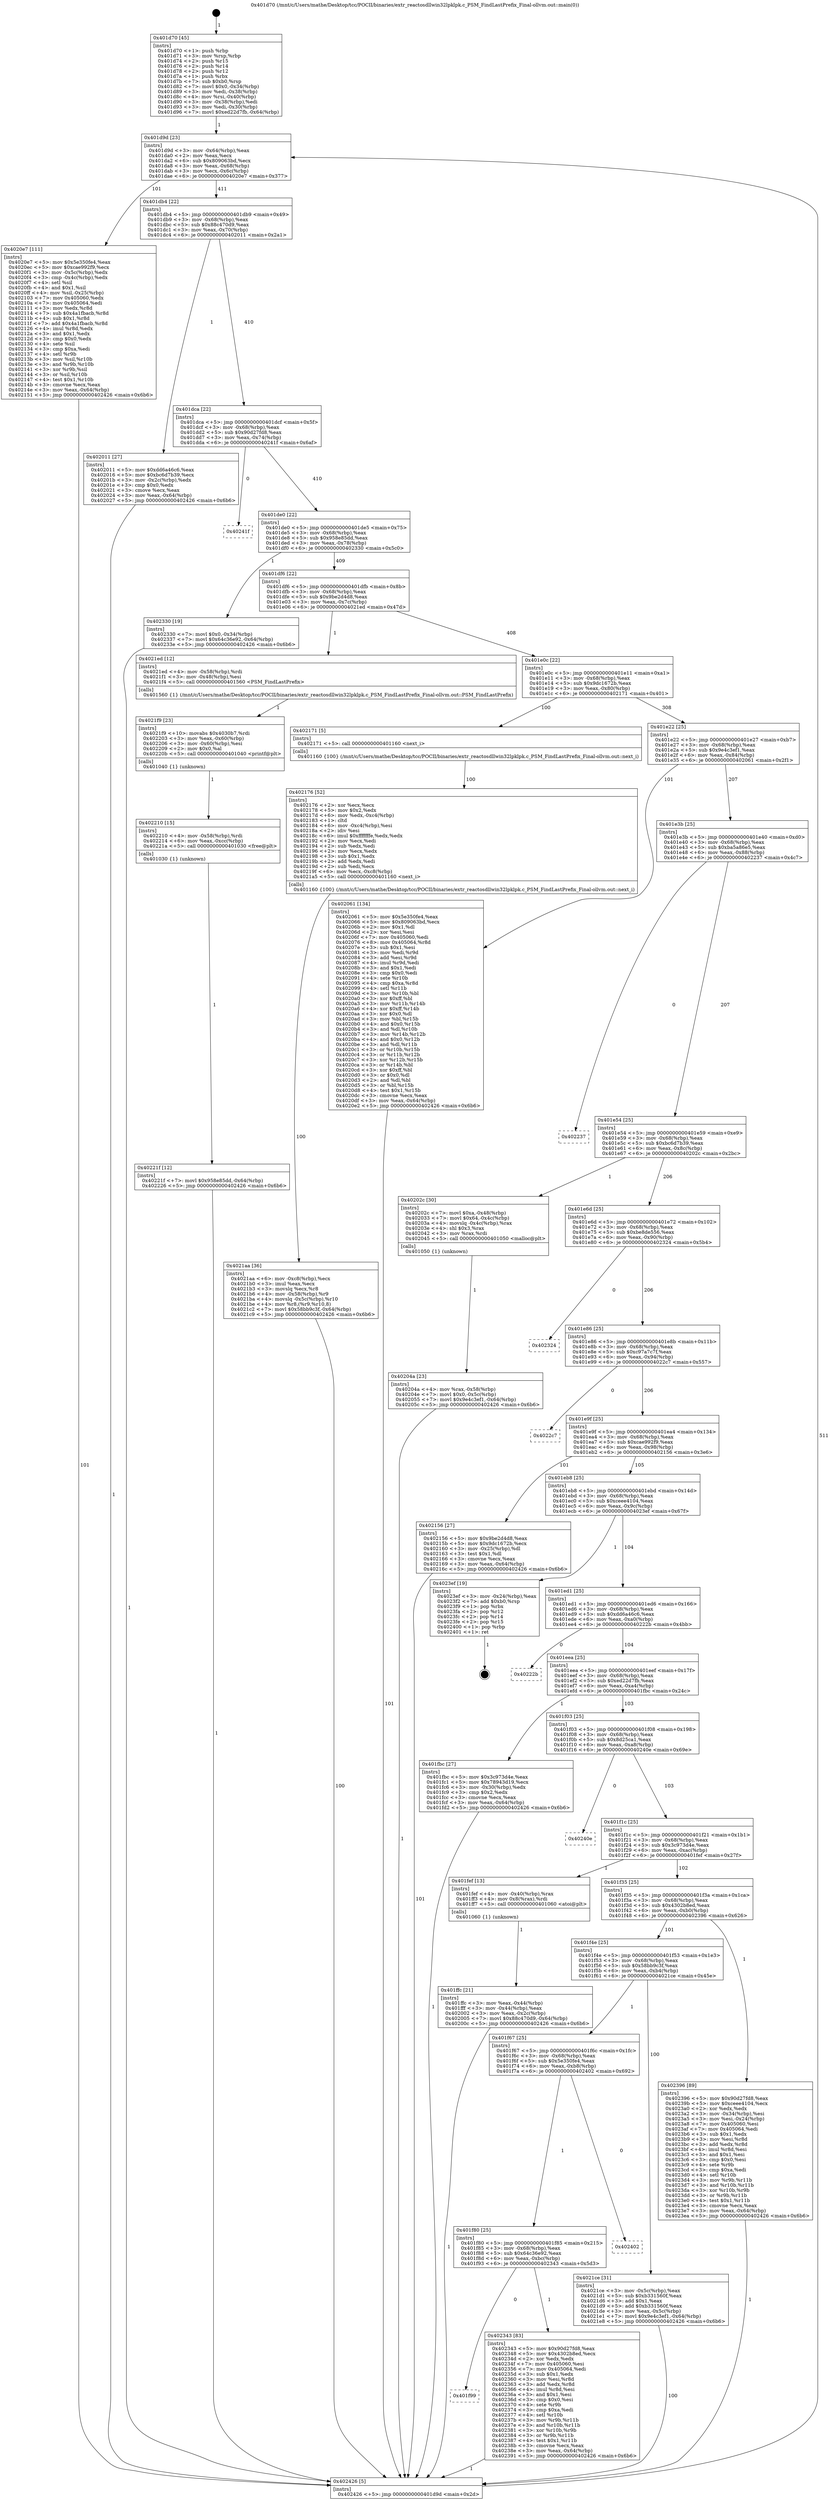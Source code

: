 digraph "0x401d70" {
  label = "0x401d70 (/mnt/c/Users/mathe/Desktop/tcc/POCII/binaries/extr_reactosdllwin32lpklpk.c_PSM_FindLastPrefix_Final-ollvm.out::main(0))"
  labelloc = "t"
  node[shape=record]

  Entry [label="",width=0.3,height=0.3,shape=circle,fillcolor=black,style=filled]
  "0x401d9d" [label="{
     0x401d9d [23]\l
     | [instrs]\l
     &nbsp;&nbsp;0x401d9d \<+3\>: mov -0x64(%rbp),%eax\l
     &nbsp;&nbsp;0x401da0 \<+2\>: mov %eax,%ecx\l
     &nbsp;&nbsp;0x401da2 \<+6\>: sub $0x809063bd,%ecx\l
     &nbsp;&nbsp;0x401da8 \<+3\>: mov %eax,-0x68(%rbp)\l
     &nbsp;&nbsp;0x401dab \<+3\>: mov %ecx,-0x6c(%rbp)\l
     &nbsp;&nbsp;0x401dae \<+6\>: je 00000000004020e7 \<main+0x377\>\l
  }"]
  "0x4020e7" [label="{
     0x4020e7 [111]\l
     | [instrs]\l
     &nbsp;&nbsp;0x4020e7 \<+5\>: mov $0x5e350fe4,%eax\l
     &nbsp;&nbsp;0x4020ec \<+5\>: mov $0xcae992f9,%ecx\l
     &nbsp;&nbsp;0x4020f1 \<+3\>: mov -0x5c(%rbp),%edx\l
     &nbsp;&nbsp;0x4020f4 \<+3\>: cmp -0x4c(%rbp),%edx\l
     &nbsp;&nbsp;0x4020f7 \<+4\>: setl %sil\l
     &nbsp;&nbsp;0x4020fb \<+4\>: and $0x1,%sil\l
     &nbsp;&nbsp;0x4020ff \<+4\>: mov %sil,-0x25(%rbp)\l
     &nbsp;&nbsp;0x402103 \<+7\>: mov 0x405060,%edx\l
     &nbsp;&nbsp;0x40210a \<+7\>: mov 0x405064,%edi\l
     &nbsp;&nbsp;0x402111 \<+3\>: mov %edx,%r8d\l
     &nbsp;&nbsp;0x402114 \<+7\>: sub $0x4a1fbacb,%r8d\l
     &nbsp;&nbsp;0x40211b \<+4\>: sub $0x1,%r8d\l
     &nbsp;&nbsp;0x40211f \<+7\>: add $0x4a1fbacb,%r8d\l
     &nbsp;&nbsp;0x402126 \<+4\>: imul %r8d,%edx\l
     &nbsp;&nbsp;0x40212a \<+3\>: and $0x1,%edx\l
     &nbsp;&nbsp;0x40212d \<+3\>: cmp $0x0,%edx\l
     &nbsp;&nbsp;0x402130 \<+4\>: sete %sil\l
     &nbsp;&nbsp;0x402134 \<+3\>: cmp $0xa,%edi\l
     &nbsp;&nbsp;0x402137 \<+4\>: setl %r9b\l
     &nbsp;&nbsp;0x40213b \<+3\>: mov %sil,%r10b\l
     &nbsp;&nbsp;0x40213e \<+3\>: and %r9b,%r10b\l
     &nbsp;&nbsp;0x402141 \<+3\>: xor %r9b,%sil\l
     &nbsp;&nbsp;0x402144 \<+3\>: or %sil,%r10b\l
     &nbsp;&nbsp;0x402147 \<+4\>: test $0x1,%r10b\l
     &nbsp;&nbsp;0x40214b \<+3\>: cmovne %ecx,%eax\l
     &nbsp;&nbsp;0x40214e \<+3\>: mov %eax,-0x64(%rbp)\l
     &nbsp;&nbsp;0x402151 \<+5\>: jmp 0000000000402426 \<main+0x6b6\>\l
  }"]
  "0x401db4" [label="{
     0x401db4 [22]\l
     | [instrs]\l
     &nbsp;&nbsp;0x401db4 \<+5\>: jmp 0000000000401db9 \<main+0x49\>\l
     &nbsp;&nbsp;0x401db9 \<+3\>: mov -0x68(%rbp),%eax\l
     &nbsp;&nbsp;0x401dbc \<+5\>: sub $0x88c470d9,%eax\l
     &nbsp;&nbsp;0x401dc1 \<+3\>: mov %eax,-0x70(%rbp)\l
     &nbsp;&nbsp;0x401dc4 \<+6\>: je 0000000000402011 \<main+0x2a1\>\l
  }"]
  Exit [label="",width=0.3,height=0.3,shape=circle,fillcolor=black,style=filled,peripheries=2]
  "0x402011" [label="{
     0x402011 [27]\l
     | [instrs]\l
     &nbsp;&nbsp;0x402011 \<+5\>: mov $0xdd6a46c6,%eax\l
     &nbsp;&nbsp;0x402016 \<+5\>: mov $0xbc6d7b39,%ecx\l
     &nbsp;&nbsp;0x40201b \<+3\>: mov -0x2c(%rbp),%edx\l
     &nbsp;&nbsp;0x40201e \<+3\>: cmp $0x0,%edx\l
     &nbsp;&nbsp;0x402021 \<+3\>: cmove %ecx,%eax\l
     &nbsp;&nbsp;0x402024 \<+3\>: mov %eax,-0x64(%rbp)\l
     &nbsp;&nbsp;0x402027 \<+5\>: jmp 0000000000402426 \<main+0x6b6\>\l
  }"]
  "0x401dca" [label="{
     0x401dca [22]\l
     | [instrs]\l
     &nbsp;&nbsp;0x401dca \<+5\>: jmp 0000000000401dcf \<main+0x5f\>\l
     &nbsp;&nbsp;0x401dcf \<+3\>: mov -0x68(%rbp),%eax\l
     &nbsp;&nbsp;0x401dd2 \<+5\>: sub $0x90d27fd8,%eax\l
     &nbsp;&nbsp;0x401dd7 \<+3\>: mov %eax,-0x74(%rbp)\l
     &nbsp;&nbsp;0x401dda \<+6\>: je 000000000040241f \<main+0x6af\>\l
  }"]
  "0x401f99" [label="{
     0x401f99\l
  }", style=dashed]
  "0x40241f" [label="{
     0x40241f\l
  }", style=dashed]
  "0x401de0" [label="{
     0x401de0 [22]\l
     | [instrs]\l
     &nbsp;&nbsp;0x401de0 \<+5\>: jmp 0000000000401de5 \<main+0x75\>\l
     &nbsp;&nbsp;0x401de5 \<+3\>: mov -0x68(%rbp),%eax\l
     &nbsp;&nbsp;0x401de8 \<+5\>: sub $0x958e85dd,%eax\l
     &nbsp;&nbsp;0x401ded \<+3\>: mov %eax,-0x78(%rbp)\l
     &nbsp;&nbsp;0x401df0 \<+6\>: je 0000000000402330 \<main+0x5c0\>\l
  }"]
  "0x402343" [label="{
     0x402343 [83]\l
     | [instrs]\l
     &nbsp;&nbsp;0x402343 \<+5\>: mov $0x90d27fd8,%eax\l
     &nbsp;&nbsp;0x402348 \<+5\>: mov $0x4302b8ed,%ecx\l
     &nbsp;&nbsp;0x40234d \<+2\>: xor %edx,%edx\l
     &nbsp;&nbsp;0x40234f \<+7\>: mov 0x405060,%esi\l
     &nbsp;&nbsp;0x402356 \<+7\>: mov 0x405064,%edi\l
     &nbsp;&nbsp;0x40235d \<+3\>: sub $0x1,%edx\l
     &nbsp;&nbsp;0x402360 \<+3\>: mov %esi,%r8d\l
     &nbsp;&nbsp;0x402363 \<+3\>: add %edx,%r8d\l
     &nbsp;&nbsp;0x402366 \<+4\>: imul %r8d,%esi\l
     &nbsp;&nbsp;0x40236a \<+3\>: and $0x1,%esi\l
     &nbsp;&nbsp;0x40236d \<+3\>: cmp $0x0,%esi\l
     &nbsp;&nbsp;0x402370 \<+4\>: sete %r9b\l
     &nbsp;&nbsp;0x402374 \<+3\>: cmp $0xa,%edi\l
     &nbsp;&nbsp;0x402377 \<+4\>: setl %r10b\l
     &nbsp;&nbsp;0x40237b \<+3\>: mov %r9b,%r11b\l
     &nbsp;&nbsp;0x40237e \<+3\>: and %r10b,%r11b\l
     &nbsp;&nbsp;0x402381 \<+3\>: xor %r10b,%r9b\l
     &nbsp;&nbsp;0x402384 \<+3\>: or %r9b,%r11b\l
     &nbsp;&nbsp;0x402387 \<+4\>: test $0x1,%r11b\l
     &nbsp;&nbsp;0x40238b \<+3\>: cmovne %ecx,%eax\l
     &nbsp;&nbsp;0x40238e \<+3\>: mov %eax,-0x64(%rbp)\l
     &nbsp;&nbsp;0x402391 \<+5\>: jmp 0000000000402426 \<main+0x6b6\>\l
  }"]
  "0x402330" [label="{
     0x402330 [19]\l
     | [instrs]\l
     &nbsp;&nbsp;0x402330 \<+7\>: movl $0x0,-0x34(%rbp)\l
     &nbsp;&nbsp;0x402337 \<+7\>: movl $0x64c36e92,-0x64(%rbp)\l
     &nbsp;&nbsp;0x40233e \<+5\>: jmp 0000000000402426 \<main+0x6b6\>\l
  }"]
  "0x401df6" [label="{
     0x401df6 [22]\l
     | [instrs]\l
     &nbsp;&nbsp;0x401df6 \<+5\>: jmp 0000000000401dfb \<main+0x8b\>\l
     &nbsp;&nbsp;0x401dfb \<+3\>: mov -0x68(%rbp),%eax\l
     &nbsp;&nbsp;0x401dfe \<+5\>: sub $0x9be2d4d8,%eax\l
     &nbsp;&nbsp;0x401e03 \<+3\>: mov %eax,-0x7c(%rbp)\l
     &nbsp;&nbsp;0x401e06 \<+6\>: je 00000000004021ed \<main+0x47d\>\l
  }"]
  "0x401f80" [label="{
     0x401f80 [25]\l
     | [instrs]\l
     &nbsp;&nbsp;0x401f80 \<+5\>: jmp 0000000000401f85 \<main+0x215\>\l
     &nbsp;&nbsp;0x401f85 \<+3\>: mov -0x68(%rbp),%eax\l
     &nbsp;&nbsp;0x401f88 \<+5\>: sub $0x64c36e92,%eax\l
     &nbsp;&nbsp;0x401f8d \<+6\>: mov %eax,-0xbc(%rbp)\l
     &nbsp;&nbsp;0x401f93 \<+6\>: je 0000000000402343 \<main+0x5d3\>\l
  }"]
  "0x4021ed" [label="{
     0x4021ed [12]\l
     | [instrs]\l
     &nbsp;&nbsp;0x4021ed \<+4\>: mov -0x58(%rbp),%rdi\l
     &nbsp;&nbsp;0x4021f1 \<+3\>: mov -0x48(%rbp),%esi\l
     &nbsp;&nbsp;0x4021f4 \<+5\>: call 0000000000401560 \<PSM_FindLastPrefix\>\l
     | [calls]\l
     &nbsp;&nbsp;0x401560 \{1\} (/mnt/c/Users/mathe/Desktop/tcc/POCII/binaries/extr_reactosdllwin32lpklpk.c_PSM_FindLastPrefix_Final-ollvm.out::PSM_FindLastPrefix)\l
  }"]
  "0x401e0c" [label="{
     0x401e0c [22]\l
     | [instrs]\l
     &nbsp;&nbsp;0x401e0c \<+5\>: jmp 0000000000401e11 \<main+0xa1\>\l
     &nbsp;&nbsp;0x401e11 \<+3\>: mov -0x68(%rbp),%eax\l
     &nbsp;&nbsp;0x401e14 \<+5\>: sub $0x9dc1672b,%eax\l
     &nbsp;&nbsp;0x401e19 \<+3\>: mov %eax,-0x80(%rbp)\l
     &nbsp;&nbsp;0x401e1c \<+6\>: je 0000000000402171 \<main+0x401\>\l
  }"]
  "0x402402" [label="{
     0x402402\l
  }", style=dashed]
  "0x402171" [label="{
     0x402171 [5]\l
     | [instrs]\l
     &nbsp;&nbsp;0x402171 \<+5\>: call 0000000000401160 \<next_i\>\l
     | [calls]\l
     &nbsp;&nbsp;0x401160 \{100\} (/mnt/c/Users/mathe/Desktop/tcc/POCII/binaries/extr_reactosdllwin32lpklpk.c_PSM_FindLastPrefix_Final-ollvm.out::next_i)\l
  }"]
  "0x401e22" [label="{
     0x401e22 [25]\l
     | [instrs]\l
     &nbsp;&nbsp;0x401e22 \<+5\>: jmp 0000000000401e27 \<main+0xb7\>\l
     &nbsp;&nbsp;0x401e27 \<+3\>: mov -0x68(%rbp),%eax\l
     &nbsp;&nbsp;0x401e2a \<+5\>: sub $0x9e4c3ef1,%eax\l
     &nbsp;&nbsp;0x401e2f \<+6\>: mov %eax,-0x84(%rbp)\l
     &nbsp;&nbsp;0x401e35 \<+6\>: je 0000000000402061 \<main+0x2f1\>\l
  }"]
  "0x40221f" [label="{
     0x40221f [12]\l
     | [instrs]\l
     &nbsp;&nbsp;0x40221f \<+7\>: movl $0x958e85dd,-0x64(%rbp)\l
     &nbsp;&nbsp;0x402226 \<+5\>: jmp 0000000000402426 \<main+0x6b6\>\l
  }"]
  "0x402061" [label="{
     0x402061 [134]\l
     | [instrs]\l
     &nbsp;&nbsp;0x402061 \<+5\>: mov $0x5e350fe4,%eax\l
     &nbsp;&nbsp;0x402066 \<+5\>: mov $0x809063bd,%ecx\l
     &nbsp;&nbsp;0x40206b \<+2\>: mov $0x1,%dl\l
     &nbsp;&nbsp;0x40206d \<+2\>: xor %esi,%esi\l
     &nbsp;&nbsp;0x40206f \<+7\>: mov 0x405060,%edi\l
     &nbsp;&nbsp;0x402076 \<+8\>: mov 0x405064,%r8d\l
     &nbsp;&nbsp;0x40207e \<+3\>: sub $0x1,%esi\l
     &nbsp;&nbsp;0x402081 \<+3\>: mov %edi,%r9d\l
     &nbsp;&nbsp;0x402084 \<+3\>: add %esi,%r9d\l
     &nbsp;&nbsp;0x402087 \<+4\>: imul %r9d,%edi\l
     &nbsp;&nbsp;0x40208b \<+3\>: and $0x1,%edi\l
     &nbsp;&nbsp;0x40208e \<+3\>: cmp $0x0,%edi\l
     &nbsp;&nbsp;0x402091 \<+4\>: sete %r10b\l
     &nbsp;&nbsp;0x402095 \<+4\>: cmp $0xa,%r8d\l
     &nbsp;&nbsp;0x402099 \<+4\>: setl %r11b\l
     &nbsp;&nbsp;0x40209d \<+3\>: mov %r10b,%bl\l
     &nbsp;&nbsp;0x4020a0 \<+3\>: xor $0xff,%bl\l
     &nbsp;&nbsp;0x4020a3 \<+3\>: mov %r11b,%r14b\l
     &nbsp;&nbsp;0x4020a6 \<+4\>: xor $0xff,%r14b\l
     &nbsp;&nbsp;0x4020aa \<+3\>: xor $0x0,%dl\l
     &nbsp;&nbsp;0x4020ad \<+3\>: mov %bl,%r15b\l
     &nbsp;&nbsp;0x4020b0 \<+4\>: and $0x0,%r15b\l
     &nbsp;&nbsp;0x4020b4 \<+3\>: and %dl,%r10b\l
     &nbsp;&nbsp;0x4020b7 \<+3\>: mov %r14b,%r12b\l
     &nbsp;&nbsp;0x4020ba \<+4\>: and $0x0,%r12b\l
     &nbsp;&nbsp;0x4020be \<+3\>: and %dl,%r11b\l
     &nbsp;&nbsp;0x4020c1 \<+3\>: or %r10b,%r15b\l
     &nbsp;&nbsp;0x4020c4 \<+3\>: or %r11b,%r12b\l
     &nbsp;&nbsp;0x4020c7 \<+3\>: xor %r12b,%r15b\l
     &nbsp;&nbsp;0x4020ca \<+3\>: or %r14b,%bl\l
     &nbsp;&nbsp;0x4020cd \<+3\>: xor $0xff,%bl\l
     &nbsp;&nbsp;0x4020d0 \<+3\>: or $0x0,%dl\l
     &nbsp;&nbsp;0x4020d3 \<+2\>: and %dl,%bl\l
     &nbsp;&nbsp;0x4020d5 \<+3\>: or %bl,%r15b\l
     &nbsp;&nbsp;0x4020d8 \<+4\>: test $0x1,%r15b\l
     &nbsp;&nbsp;0x4020dc \<+3\>: cmovne %ecx,%eax\l
     &nbsp;&nbsp;0x4020df \<+3\>: mov %eax,-0x64(%rbp)\l
     &nbsp;&nbsp;0x4020e2 \<+5\>: jmp 0000000000402426 \<main+0x6b6\>\l
  }"]
  "0x401e3b" [label="{
     0x401e3b [25]\l
     | [instrs]\l
     &nbsp;&nbsp;0x401e3b \<+5\>: jmp 0000000000401e40 \<main+0xd0\>\l
     &nbsp;&nbsp;0x401e40 \<+3\>: mov -0x68(%rbp),%eax\l
     &nbsp;&nbsp;0x401e43 \<+5\>: sub $0xba5a86e5,%eax\l
     &nbsp;&nbsp;0x401e48 \<+6\>: mov %eax,-0x88(%rbp)\l
     &nbsp;&nbsp;0x401e4e \<+6\>: je 0000000000402237 \<main+0x4c7\>\l
  }"]
  "0x402210" [label="{
     0x402210 [15]\l
     | [instrs]\l
     &nbsp;&nbsp;0x402210 \<+4\>: mov -0x58(%rbp),%rdi\l
     &nbsp;&nbsp;0x402214 \<+6\>: mov %eax,-0xcc(%rbp)\l
     &nbsp;&nbsp;0x40221a \<+5\>: call 0000000000401030 \<free@plt\>\l
     | [calls]\l
     &nbsp;&nbsp;0x401030 \{1\} (unknown)\l
  }"]
  "0x402237" [label="{
     0x402237\l
  }", style=dashed]
  "0x401e54" [label="{
     0x401e54 [25]\l
     | [instrs]\l
     &nbsp;&nbsp;0x401e54 \<+5\>: jmp 0000000000401e59 \<main+0xe9\>\l
     &nbsp;&nbsp;0x401e59 \<+3\>: mov -0x68(%rbp),%eax\l
     &nbsp;&nbsp;0x401e5c \<+5\>: sub $0xbc6d7b39,%eax\l
     &nbsp;&nbsp;0x401e61 \<+6\>: mov %eax,-0x8c(%rbp)\l
     &nbsp;&nbsp;0x401e67 \<+6\>: je 000000000040202c \<main+0x2bc\>\l
  }"]
  "0x4021f9" [label="{
     0x4021f9 [23]\l
     | [instrs]\l
     &nbsp;&nbsp;0x4021f9 \<+10\>: movabs $0x4030b7,%rdi\l
     &nbsp;&nbsp;0x402203 \<+3\>: mov %eax,-0x60(%rbp)\l
     &nbsp;&nbsp;0x402206 \<+3\>: mov -0x60(%rbp),%esi\l
     &nbsp;&nbsp;0x402209 \<+2\>: mov $0x0,%al\l
     &nbsp;&nbsp;0x40220b \<+5\>: call 0000000000401040 \<printf@plt\>\l
     | [calls]\l
     &nbsp;&nbsp;0x401040 \{1\} (unknown)\l
  }"]
  "0x40202c" [label="{
     0x40202c [30]\l
     | [instrs]\l
     &nbsp;&nbsp;0x40202c \<+7\>: movl $0xa,-0x48(%rbp)\l
     &nbsp;&nbsp;0x402033 \<+7\>: movl $0x64,-0x4c(%rbp)\l
     &nbsp;&nbsp;0x40203a \<+4\>: movslq -0x4c(%rbp),%rax\l
     &nbsp;&nbsp;0x40203e \<+4\>: shl $0x3,%rax\l
     &nbsp;&nbsp;0x402042 \<+3\>: mov %rax,%rdi\l
     &nbsp;&nbsp;0x402045 \<+5\>: call 0000000000401050 \<malloc@plt\>\l
     | [calls]\l
     &nbsp;&nbsp;0x401050 \{1\} (unknown)\l
  }"]
  "0x401e6d" [label="{
     0x401e6d [25]\l
     | [instrs]\l
     &nbsp;&nbsp;0x401e6d \<+5\>: jmp 0000000000401e72 \<main+0x102\>\l
     &nbsp;&nbsp;0x401e72 \<+3\>: mov -0x68(%rbp),%eax\l
     &nbsp;&nbsp;0x401e75 \<+5\>: sub $0xbe8de556,%eax\l
     &nbsp;&nbsp;0x401e7a \<+6\>: mov %eax,-0x90(%rbp)\l
     &nbsp;&nbsp;0x401e80 \<+6\>: je 0000000000402324 \<main+0x5b4\>\l
  }"]
  "0x401f67" [label="{
     0x401f67 [25]\l
     | [instrs]\l
     &nbsp;&nbsp;0x401f67 \<+5\>: jmp 0000000000401f6c \<main+0x1fc\>\l
     &nbsp;&nbsp;0x401f6c \<+3\>: mov -0x68(%rbp),%eax\l
     &nbsp;&nbsp;0x401f6f \<+5\>: sub $0x5e350fe4,%eax\l
     &nbsp;&nbsp;0x401f74 \<+6\>: mov %eax,-0xb8(%rbp)\l
     &nbsp;&nbsp;0x401f7a \<+6\>: je 0000000000402402 \<main+0x692\>\l
  }"]
  "0x402324" [label="{
     0x402324\l
  }", style=dashed]
  "0x401e86" [label="{
     0x401e86 [25]\l
     | [instrs]\l
     &nbsp;&nbsp;0x401e86 \<+5\>: jmp 0000000000401e8b \<main+0x11b\>\l
     &nbsp;&nbsp;0x401e8b \<+3\>: mov -0x68(%rbp),%eax\l
     &nbsp;&nbsp;0x401e8e \<+5\>: sub $0xc97a7c7f,%eax\l
     &nbsp;&nbsp;0x401e93 \<+6\>: mov %eax,-0x94(%rbp)\l
     &nbsp;&nbsp;0x401e99 \<+6\>: je 00000000004022c7 \<main+0x557\>\l
  }"]
  "0x4021ce" [label="{
     0x4021ce [31]\l
     | [instrs]\l
     &nbsp;&nbsp;0x4021ce \<+3\>: mov -0x5c(%rbp),%eax\l
     &nbsp;&nbsp;0x4021d1 \<+5\>: sub $0xb331560f,%eax\l
     &nbsp;&nbsp;0x4021d6 \<+3\>: add $0x1,%eax\l
     &nbsp;&nbsp;0x4021d9 \<+5\>: add $0xb331560f,%eax\l
     &nbsp;&nbsp;0x4021de \<+3\>: mov %eax,-0x5c(%rbp)\l
     &nbsp;&nbsp;0x4021e1 \<+7\>: movl $0x9e4c3ef1,-0x64(%rbp)\l
     &nbsp;&nbsp;0x4021e8 \<+5\>: jmp 0000000000402426 \<main+0x6b6\>\l
  }"]
  "0x4022c7" [label="{
     0x4022c7\l
  }", style=dashed]
  "0x401e9f" [label="{
     0x401e9f [25]\l
     | [instrs]\l
     &nbsp;&nbsp;0x401e9f \<+5\>: jmp 0000000000401ea4 \<main+0x134\>\l
     &nbsp;&nbsp;0x401ea4 \<+3\>: mov -0x68(%rbp),%eax\l
     &nbsp;&nbsp;0x401ea7 \<+5\>: sub $0xcae992f9,%eax\l
     &nbsp;&nbsp;0x401eac \<+6\>: mov %eax,-0x98(%rbp)\l
     &nbsp;&nbsp;0x401eb2 \<+6\>: je 0000000000402156 \<main+0x3e6\>\l
  }"]
  "0x401f4e" [label="{
     0x401f4e [25]\l
     | [instrs]\l
     &nbsp;&nbsp;0x401f4e \<+5\>: jmp 0000000000401f53 \<main+0x1e3\>\l
     &nbsp;&nbsp;0x401f53 \<+3\>: mov -0x68(%rbp),%eax\l
     &nbsp;&nbsp;0x401f56 \<+5\>: sub $0x58bb9c3f,%eax\l
     &nbsp;&nbsp;0x401f5b \<+6\>: mov %eax,-0xb4(%rbp)\l
     &nbsp;&nbsp;0x401f61 \<+6\>: je 00000000004021ce \<main+0x45e\>\l
  }"]
  "0x402156" [label="{
     0x402156 [27]\l
     | [instrs]\l
     &nbsp;&nbsp;0x402156 \<+5\>: mov $0x9be2d4d8,%eax\l
     &nbsp;&nbsp;0x40215b \<+5\>: mov $0x9dc1672b,%ecx\l
     &nbsp;&nbsp;0x402160 \<+3\>: mov -0x25(%rbp),%dl\l
     &nbsp;&nbsp;0x402163 \<+3\>: test $0x1,%dl\l
     &nbsp;&nbsp;0x402166 \<+3\>: cmovne %ecx,%eax\l
     &nbsp;&nbsp;0x402169 \<+3\>: mov %eax,-0x64(%rbp)\l
     &nbsp;&nbsp;0x40216c \<+5\>: jmp 0000000000402426 \<main+0x6b6\>\l
  }"]
  "0x401eb8" [label="{
     0x401eb8 [25]\l
     | [instrs]\l
     &nbsp;&nbsp;0x401eb8 \<+5\>: jmp 0000000000401ebd \<main+0x14d\>\l
     &nbsp;&nbsp;0x401ebd \<+3\>: mov -0x68(%rbp),%eax\l
     &nbsp;&nbsp;0x401ec0 \<+5\>: sub $0xceee4104,%eax\l
     &nbsp;&nbsp;0x401ec5 \<+6\>: mov %eax,-0x9c(%rbp)\l
     &nbsp;&nbsp;0x401ecb \<+6\>: je 00000000004023ef \<main+0x67f\>\l
  }"]
  "0x402396" [label="{
     0x402396 [89]\l
     | [instrs]\l
     &nbsp;&nbsp;0x402396 \<+5\>: mov $0x90d27fd8,%eax\l
     &nbsp;&nbsp;0x40239b \<+5\>: mov $0xceee4104,%ecx\l
     &nbsp;&nbsp;0x4023a0 \<+2\>: xor %edx,%edx\l
     &nbsp;&nbsp;0x4023a2 \<+3\>: mov -0x34(%rbp),%esi\l
     &nbsp;&nbsp;0x4023a5 \<+3\>: mov %esi,-0x24(%rbp)\l
     &nbsp;&nbsp;0x4023a8 \<+7\>: mov 0x405060,%esi\l
     &nbsp;&nbsp;0x4023af \<+7\>: mov 0x405064,%edi\l
     &nbsp;&nbsp;0x4023b6 \<+3\>: sub $0x1,%edx\l
     &nbsp;&nbsp;0x4023b9 \<+3\>: mov %esi,%r8d\l
     &nbsp;&nbsp;0x4023bc \<+3\>: add %edx,%r8d\l
     &nbsp;&nbsp;0x4023bf \<+4\>: imul %r8d,%esi\l
     &nbsp;&nbsp;0x4023c3 \<+3\>: and $0x1,%esi\l
     &nbsp;&nbsp;0x4023c6 \<+3\>: cmp $0x0,%esi\l
     &nbsp;&nbsp;0x4023c9 \<+4\>: sete %r9b\l
     &nbsp;&nbsp;0x4023cd \<+3\>: cmp $0xa,%edi\l
     &nbsp;&nbsp;0x4023d0 \<+4\>: setl %r10b\l
     &nbsp;&nbsp;0x4023d4 \<+3\>: mov %r9b,%r11b\l
     &nbsp;&nbsp;0x4023d7 \<+3\>: and %r10b,%r11b\l
     &nbsp;&nbsp;0x4023da \<+3\>: xor %r10b,%r9b\l
     &nbsp;&nbsp;0x4023dd \<+3\>: or %r9b,%r11b\l
     &nbsp;&nbsp;0x4023e0 \<+4\>: test $0x1,%r11b\l
     &nbsp;&nbsp;0x4023e4 \<+3\>: cmovne %ecx,%eax\l
     &nbsp;&nbsp;0x4023e7 \<+3\>: mov %eax,-0x64(%rbp)\l
     &nbsp;&nbsp;0x4023ea \<+5\>: jmp 0000000000402426 \<main+0x6b6\>\l
  }"]
  "0x4023ef" [label="{
     0x4023ef [19]\l
     | [instrs]\l
     &nbsp;&nbsp;0x4023ef \<+3\>: mov -0x24(%rbp),%eax\l
     &nbsp;&nbsp;0x4023f2 \<+7\>: add $0xb0,%rsp\l
     &nbsp;&nbsp;0x4023f9 \<+1\>: pop %rbx\l
     &nbsp;&nbsp;0x4023fa \<+2\>: pop %r12\l
     &nbsp;&nbsp;0x4023fc \<+2\>: pop %r14\l
     &nbsp;&nbsp;0x4023fe \<+2\>: pop %r15\l
     &nbsp;&nbsp;0x402400 \<+1\>: pop %rbp\l
     &nbsp;&nbsp;0x402401 \<+1\>: ret\l
  }"]
  "0x401ed1" [label="{
     0x401ed1 [25]\l
     | [instrs]\l
     &nbsp;&nbsp;0x401ed1 \<+5\>: jmp 0000000000401ed6 \<main+0x166\>\l
     &nbsp;&nbsp;0x401ed6 \<+3\>: mov -0x68(%rbp),%eax\l
     &nbsp;&nbsp;0x401ed9 \<+5\>: sub $0xdd6a46c6,%eax\l
     &nbsp;&nbsp;0x401ede \<+6\>: mov %eax,-0xa0(%rbp)\l
     &nbsp;&nbsp;0x401ee4 \<+6\>: je 000000000040222b \<main+0x4bb\>\l
  }"]
  "0x4021aa" [label="{
     0x4021aa [36]\l
     | [instrs]\l
     &nbsp;&nbsp;0x4021aa \<+6\>: mov -0xc8(%rbp),%ecx\l
     &nbsp;&nbsp;0x4021b0 \<+3\>: imul %eax,%ecx\l
     &nbsp;&nbsp;0x4021b3 \<+3\>: movslq %ecx,%r8\l
     &nbsp;&nbsp;0x4021b6 \<+4\>: mov -0x58(%rbp),%r9\l
     &nbsp;&nbsp;0x4021ba \<+4\>: movslq -0x5c(%rbp),%r10\l
     &nbsp;&nbsp;0x4021be \<+4\>: mov %r8,(%r9,%r10,8)\l
     &nbsp;&nbsp;0x4021c2 \<+7\>: movl $0x58bb9c3f,-0x64(%rbp)\l
     &nbsp;&nbsp;0x4021c9 \<+5\>: jmp 0000000000402426 \<main+0x6b6\>\l
  }"]
  "0x40222b" [label="{
     0x40222b\l
  }", style=dashed]
  "0x401eea" [label="{
     0x401eea [25]\l
     | [instrs]\l
     &nbsp;&nbsp;0x401eea \<+5\>: jmp 0000000000401eef \<main+0x17f\>\l
     &nbsp;&nbsp;0x401eef \<+3\>: mov -0x68(%rbp),%eax\l
     &nbsp;&nbsp;0x401ef2 \<+5\>: sub $0xed22d7fb,%eax\l
     &nbsp;&nbsp;0x401ef7 \<+6\>: mov %eax,-0xa4(%rbp)\l
     &nbsp;&nbsp;0x401efd \<+6\>: je 0000000000401fbc \<main+0x24c\>\l
  }"]
  "0x402176" [label="{
     0x402176 [52]\l
     | [instrs]\l
     &nbsp;&nbsp;0x402176 \<+2\>: xor %ecx,%ecx\l
     &nbsp;&nbsp;0x402178 \<+5\>: mov $0x2,%edx\l
     &nbsp;&nbsp;0x40217d \<+6\>: mov %edx,-0xc4(%rbp)\l
     &nbsp;&nbsp;0x402183 \<+1\>: cltd\l
     &nbsp;&nbsp;0x402184 \<+6\>: mov -0xc4(%rbp),%esi\l
     &nbsp;&nbsp;0x40218a \<+2\>: idiv %esi\l
     &nbsp;&nbsp;0x40218c \<+6\>: imul $0xfffffffe,%edx,%edx\l
     &nbsp;&nbsp;0x402192 \<+2\>: mov %ecx,%edi\l
     &nbsp;&nbsp;0x402194 \<+2\>: sub %edx,%edi\l
     &nbsp;&nbsp;0x402196 \<+2\>: mov %ecx,%edx\l
     &nbsp;&nbsp;0x402198 \<+3\>: sub $0x1,%edx\l
     &nbsp;&nbsp;0x40219b \<+2\>: add %edx,%edi\l
     &nbsp;&nbsp;0x40219d \<+2\>: sub %edi,%ecx\l
     &nbsp;&nbsp;0x40219f \<+6\>: mov %ecx,-0xc8(%rbp)\l
     &nbsp;&nbsp;0x4021a5 \<+5\>: call 0000000000401160 \<next_i\>\l
     | [calls]\l
     &nbsp;&nbsp;0x401160 \{100\} (/mnt/c/Users/mathe/Desktop/tcc/POCII/binaries/extr_reactosdllwin32lpklpk.c_PSM_FindLastPrefix_Final-ollvm.out::next_i)\l
  }"]
  "0x401fbc" [label="{
     0x401fbc [27]\l
     | [instrs]\l
     &nbsp;&nbsp;0x401fbc \<+5\>: mov $0x3c973d4e,%eax\l
     &nbsp;&nbsp;0x401fc1 \<+5\>: mov $0x78943d19,%ecx\l
     &nbsp;&nbsp;0x401fc6 \<+3\>: mov -0x30(%rbp),%edx\l
     &nbsp;&nbsp;0x401fc9 \<+3\>: cmp $0x2,%edx\l
     &nbsp;&nbsp;0x401fcc \<+3\>: cmovne %ecx,%eax\l
     &nbsp;&nbsp;0x401fcf \<+3\>: mov %eax,-0x64(%rbp)\l
     &nbsp;&nbsp;0x401fd2 \<+5\>: jmp 0000000000402426 \<main+0x6b6\>\l
  }"]
  "0x401f03" [label="{
     0x401f03 [25]\l
     | [instrs]\l
     &nbsp;&nbsp;0x401f03 \<+5\>: jmp 0000000000401f08 \<main+0x198\>\l
     &nbsp;&nbsp;0x401f08 \<+3\>: mov -0x68(%rbp),%eax\l
     &nbsp;&nbsp;0x401f0b \<+5\>: sub $0x8d25ca1,%eax\l
     &nbsp;&nbsp;0x401f10 \<+6\>: mov %eax,-0xa8(%rbp)\l
     &nbsp;&nbsp;0x401f16 \<+6\>: je 000000000040240e \<main+0x69e\>\l
  }"]
  "0x402426" [label="{
     0x402426 [5]\l
     | [instrs]\l
     &nbsp;&nbsp;0x402426 \<+5\>: jmp 0000000000401d9d \<main+0x2d\>\l
  }"]
  "0x401d70" [label="{
     0x401d70 [45]\l
     | [instrs]\l
     &nbsp;&nbsp;0x401d70 \<+1\>: push %rbp\l
     &nbsp;&nbsp;0x401d71 \<+3\>: mov %rsp,%rbp\l
     &nbsp;&nbsp;0x401d74 \<+2\>: push %r15\l
     &nbsp;&nbsp;0x401d76 \<+2\>: push %r14\l
     &nbsp;&nbsp;0x401d78 \<+2\>: push %r12\l
     &nbsp;&nbsp;0x401d7a \<+1\>: push %rbx\l
     &nbsp;&nbsp;0x401d7b \<+7\>: sub $0xb0,%rsp\l
     &nbsp;&nbsp;0x401d82 \<+7\>: movl $0x0,-0x34(%rbp)\l
     &nbsp;&nbsp;0x401d89 \<+3\>: mov %edi,-0x38(%rbp)\l
     &nbsp;&nbsp;0x401d8c \<+4\>: mov %rsi,-0x40(%rbp)\l
     &nbsp;&nbsp;0x401d90 \<+3\>: mov -0x38(%rbp),%edi\l
     &nbsp;&nbsp;0x401d93 \<+3\>: mov %edi,-0x30(%rbp)\l
     &nbsp;&nbsp;0x401d96 \<+7\>: movl $0xed22d7fb,-0x64(%rbp)\l
  }"]
  "0x40204a" [label="{
     0x40204a [23]\l
     | [instrs]\l
     &nbsp;&nbsp;0x40204a \<+4\>: mov %rax,-0x58(%rbp)\l
     &nbsp;&nbsp;0x40204e \<+7\>: movl $0x0,-0x5c(%rbp)\l
     &nbsp;&nbsp;0x402055 \<+7\>: movl $0x9e4c3ef1,-0x64(%rbp)\l
     &nbsp;&nbsp;0x40205c \<+5\>: jmp 0000000000402426 \<main+0x6b6\>\l
  }"]
  "0x40240e" [label="{
     0x40240e\l
  }", style=dashed]
  "0x401f1c" [label="{
     0x401f1c [25]\l
     | [instrs]\l
     &nbsp;&nbsp;0x401f1c \<+5\>: jmp 0000000000401f21 \<main+0x1b1\>\l
     &nbsp;&nbsp;0x401f21 \<+3\>: mov -0x68(%rbp),%eax\l
     &nbsp;&nbsp;0x401f24 \<+5\>: sub $0x3c973d4e,%eax\l
     &nbsp;&nbsp;0x401f29 \<+6\>: mov %eax,-0xac(%rbp)\l
     &nbsp;&nbsp;0x401f2f \<+6\>: je 0000000000401fef \<main+0x27f\>\l
  }"]
  "0x401ffc" [label="{
     0x401ffc [21]\l
     | [instrs]\l
     &nbsp;&nbsp;0x401ffc \<+3\>: mov %eax,-0x44(%rbp)\l
     &nbsp;&nbsp;0x401fff \<+3\>: mov -0x44(%rbp),%eax\l
     &nbsp;&nbsp;0x402002 \<+3\>: mov %eax,-0x2c(%rbp)\l
     &nbsp;&nbsp;0x402005 \<+7\>: movl $0x88c470d9,-0x64(%rbp)\l
     &nbsp;&nbsp;0x40200c \<+5\>: jmp 0000000000402426 \<main+0x6b6\>\l
  }"]
  "0x401fef" [label="{
     0x401fef [13]\l
     | [instrs]\l
     &nbsp;&nbsp;0x401fef \<+4\>: mov -0x40(%rbp),%rax\l
     &nbsp;&nbsp;0x401ff3 \<+4\>: mov 0x8(%rax),%rdi\l
     &nbsp;&nbsp;0x401ff7 \<+5\>: call 0000000000401060 \<atoi@plt\>\l
     | [calls]\l
     &nbsp;&nbsp;0x401060 \{1\} (unknown)\l
  }"]
  "0x401f35" [label="{
     0x401f35 [25]\l
     | [instrs]\l
     &nbsp;&nbsp;0x401f35 \<+5\>: jmp 0000000000401f3a \<main+0x1ca\>\l
     &nbsp;&nbsp;0x401f3a \<+3\>: mov -0x68(%rbp),%eax\l
     &nbsp;&nbsp;0x401f3d \<+5\>: sub $0x4302b8ed,%eax\l
     &nbsp;&nbsp;0x401f42 \<+6\>: mov %eax,-0xb0(%rbp)\l
     &nbsp;&nbsp;0x401f48 \<+6\>: je 0000000000402396 \<main+0x626\>\l
  }"]
  Entry -> "0x401d70" [label=" 1"]
  "0x401d9d" -> "0x4020e7" [label=" 101"]
  "0x401d9d" -> "0x401db4" [label=" 411"]
  "0x4023ef" -> Exit [label=" 1"]
  "0x401db4" -> "0x402011" [label=" 1"]
  "0x401db4" -> "0x401dca" [label=" 410"]
  "0x402396" -> "0x402426" [label=" 1"]
  "0x401dca" -> "0x40241f" [label=" 0"]
  "0x401dca" -> "0x401de0" [label=" 410"]
  "0x402343" -> "0x402426" [label=" 1"]
  "0x401de0" -> "0x402330" [label=" 1"]
  "0x401de0" -> "0x401df6" [label=" 409"]
  "0x401f80" -> "0x401f99" [label=" 0"]
  "0x401df6" -> "0x4021ed" [label=" 1"]
  "0x401df6" -> "0x401e0c" [label=" 408"]
  "0x401f80" -> "0x402343" [label=" 1"]
  "0x401e0c" -> "0x402171" [label=" 100"]
  "0x401e0c" -> "0x401e22" [label=" 308"]
  "0x401f67" -> "0x401f80" [label=" 1"]
  "0x401e22" -> "0x402061" [label=" 101"]
  "0x401e22" -> "0x401e3b" [label=" 207"]
  "0x401f67" -> "0x402402" [label=" 0"]
  "0x401e3b" -> "0x402237" [label=" 0"]
  "0x401e3b" -> "0x401e54" [label=" 207"]
  "0x402330" -> "0x402426" [label=" 1"]
  "0x401e54" -> "0x40202c" [label=" 1"]
  "0x401e54" -> "0x401e6d" [label=" 206"]
  "0x40221f" -> "0x402426" [label=" 1"]
  "0x401e6d" -> "0x402324" [label=" 0"]
  "0x401e6d" -> "0x401e86" [label=" 206"]
  "0x402210" -> "0x40221f" [label=" 1"]
  "0x401e86" -> "0x4022c7" [label=" 0"]
  "0x401e86" -> "0x401e9f" [label=" 206"]
  "0x4021f9" -> "0x402210" [label=" 1"]
  "0x401e9f" -> "0x402156" [label=" 101"]
  "0x401e9f" -> "0x401eb8" [label=" 105"]
  "0x4021ce" -> "0x402426" [label=" 100"]
  "0x401eb8" -> "0x4023ef" [label=" 1"]
  "0x401eb8" -> "0x401ed1" [label=" 104"]
  "0x401f4e" -> "0x401f67" [label=" 1"]
  "0x401ed1" -> "0x40222b" [label=" 0"]
  "0x401ed1" -> "0x401eea" [label=" 104"]
  "0x4021ed" -> "0x4021f9" [label=" 1"]
  "0x401eea" -> "0x401fbc" [label=" 1"]
  "0x401eea" -> "0x401f03" [label=" 103"]
  "0x401fbc" -> "0x402426" [label=" 1"]
  "0x401d70" -> "0x401d9d" [label=" 1"]
  "0x402426" -> "0x401d9d" [label=" 511"]
  "0x401f35" -> "0x401f4e" [label=" 101"]
  "0x401f03" -> "0x40240e" [label=" 0"]
  "0x401f03" -> "0x401f1c" [label=" 103"]
  "0x401f35" -> "0x402396" [label=" 1"]
  "0x401f1c" -> "0x401fef" [label=" 1"]
  "0x401f1c" -> "0x401f35" [label=" 102"]
  "0x401fef" -> "0x401ffc" [label=" 1"]
  "0x401ffc" -> "0x402426" [label=" 1"]
  "0x402011" -> "0x402426" [label=" 1"]
  "0x40202c" -> "0x40204a" [label=" 1"]
  "0x40204a" -> "0x402426" [label=" 1"]
  "0x402061" -> "0x402426" [label=" 101"]
  "0x4020e7" -> "0x402426" [label=" 101"]
  "0x402156" -> "0x402426" [label=" 101"]
  "0x402171" -> "0x402176" [label=" 100"]
  "0x402176" -> "0x4021aa" [label=" 100"]
  "0x4021aa" -> "0x402426" [label=" 100"]
  "0x401f4e" -> "0x4021ce" [label=" 100"]
}

